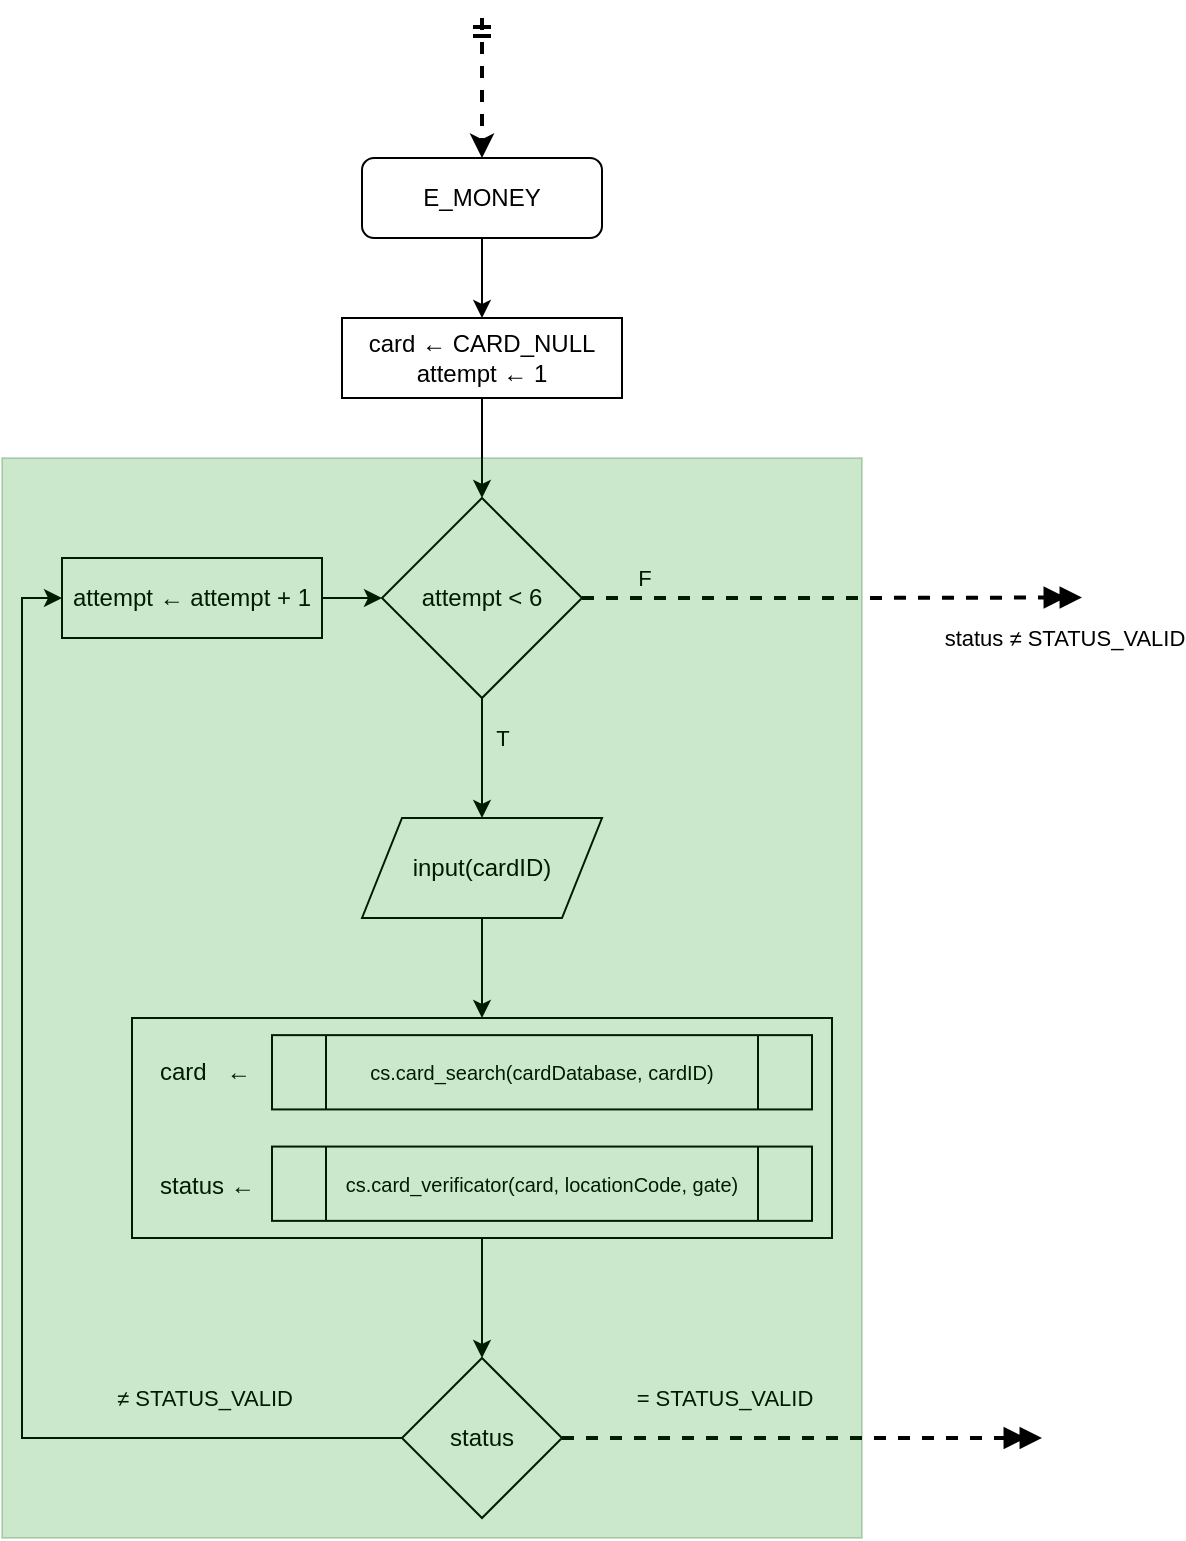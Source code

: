 <mxfile version="26.2.15">
  <diagram name="Page-1" id="Xkzo7FFZy1pReEGbahYb">
    <mxGraphModel dx="983" dy="655" grid="1" gridSize="10" guides="1" tooltips="1" connect="1" arrows="1" fold="1" page="1" pageScale="1" pageWidth="850" pageHeight="1100" math="0" shadow="0">
      <root>
        <mxCell id="0" />
        <mxCell id="1" parent="0" />
        <mxCell id="vmVULEkYCaMoy_RGsk3E-22" style="edgeStyle=orthogonalEdgeStyle;rounded=0;orthogonalLoop=1;jettySize=auto;html=1;exitX=0.5;exitY=1;exitDx=0;exitDy=0;entryX=0.5;entryY=0;entryDx=0;entryDy=0;" parent="1" source="vmVULEkYCaMoy_RGsk3E-2" target="vmVULEkYCaMoy_RGsk3E-3" edge="1">
          <mxGeometry relative="1" as="geometry" />
        </mxCell>
        <mxCell id="vmVULEkYCaMoy_RGsk3E-2" value="E_MONEY" style="rounded=1;whiteSpace=wrap;html=1;" parent="1" vertex="1">
          <mxGeometry x="320" y="140" width="120" height="40" as="geometry" />
        </mxCell>
        <mxCell id="vmVULEkYCaMoy_RGsk3E-21" style="edgeStyle=orthogonalEdgeStyle;rounded=0;orthogonalLoop=1;jettySize=auto;html=1;exitX=0.5;exitY=1;exitDx=0;exitDy=0;entryX=0.5;entryY=0;entryDx=0;entryDy=0;" parent="1" source="vmVULEkYCaMoy_RGsk3E-3" target="vmVULEkYCaMoy_RGsk3E-4" edge="1">
          <mxGeometry relative="1" as="geometry" />
        </mxCell>
        <mxCell id="vmVULEkYCaMoy_RGsk3E-3" value="card&amp;nbsp;← CARD_NULL&lt;div&gt;attempt&amp;nbsp;← 1&lt;/div&gt;" style="rounded=0;whiteSpace=wrap;html=1;" parent="1" vertex="1">
          <mxGeometry x="310" y="220" width="140" height="40" as="geometry" />
        </mxCell>
        <mxCell id="vmVULEkYCaMoy_RGsk3E-6" style="edgeStyle=orthogonalEdgeStyle;rounded=0;orthogonalLoop=1;jettySize=auto;html=1;exitX=0.5;exitY=1;exitDx=0;exitDy=0;entryX=0.5;entryY=0;entryDx=0;entryDy=0;" parent="1" source="vmVULEkYCaMoy_RGsk3E-4" target="vmVULEkYCaMoy_RGsk3E-5" edge="1">
          <mxGeometry relative="1" as="geometry" />
        </mxCell>
        <mxCell id="P7q7srPCm1o7Gx5C2iNk-3" value="T" style="edgeLabel;html=1;align=center;verticalAlign=middle;resizable=0;points=[];" vertex="1" connectable="0" parent="vmVULEkYCaMoy_RGsk3E-6">
          <mxGeometry x="-0.474" y="-6" relative="1" as="geometry">
            <mxPoint x="16" y="4" as="offset" />
          </mxGeometry>
        </mxCell>
        <mxCell id="P7q7srPCm1o7Gx5C2iNk-1" style="edgeStyle=orthogonalEdgeStyle;rounded=0;orthogonalLoop=1;jettySize=auto;html=1;exitX=1;exitY=0.5;exitDx=0;exitDy=0;endArrow=doubleBlock;endFill=1;dashed=1;strokeWidth=2;" edge="1" parent="1" source="vmVULEkYCaMoy_RGsk3E-4">
          <mxGeometry relative="1" as="geometry">
            <mxPoint x="680" y="359.727" as="targetPoint" />
          </mxGeometry>
        </mxCell>
        <mxCell id="P7q7srPCm1o7Gx5C2iNk-4" value="F" style="edgeLabel;html=1;align=center;verticalAlign=middle;resizable=0;points=[];" vertex="1" connectable="0" parent="P7q7srPCm1o7Gx5C2iNk-1">
          <mxGeometry x="-0.06" y="2" relative="1" as="geometry">
            <mxPoint x="-87" y="-8" as="offset" />
          </mxGeometry>
        </mxCell>
        <mxCell id="P7q7srPCm1o7Gx5C2iNk-5" value="status&amp;nbsp;≠ STATUS_VALID" style="edgeLabel;html=1;align=center;verticalAlign=middle;resizable=0;points=[];" vertex="1" connectable="0" parent="P7q7srPCm1o7Gx5C2iNk-1">
          <mxGeometry x="0.427" y="12" relative="1" as="geometry">
            <mxPoint x="62" y="32" as="offset" />
          </mxGeometry>
        </mxCell>
        <mxCell id="vmVULEkYCaMoy_RGsk3E-4" value="attempt &amp;lt; 6" style="rhombus;whiteSpace=wrap;html=1;" parent="1" vertex="1">
          <mxGeometry x="330" y="310" width="100" height="100" as="geometry" />
        </mxCell>
        <mxCell id="vmVULEkYCaMoy_RGsk3E-16" style="edgeStyle=orthogonalEdgeStyle;rounded=0;orthogonalLoop=1;jettySize=auto;html=1;exitX=0.5;exitY=1;exitDx=0;exitDy=0;entryX=0.5;entryY=0;entryDx=0;entryDy=0;" parent="1" source="vmVULEkYCaMoy_RGsk3E-5" target="vmVULEkYCaMoy_RGsk3E-7" edge="1">
          <mxGeometry relative="1" as="geometry" />
        </mxCell>
        <mxCell id="vmVULEkYCaMoy_RGsk3E-5" value="input(cardID)" style="shape=parallelogram;perimeter=parallelogramPerimeter;whiteSpace=wrap;html=1;fixedSize=1;" parent="1" vertex="1">
          <mxGeometry x="320" y="470" width="120" height="50" as="geometry" />
        </mxCell>
        <mxCell id="vmVULEkYCaMoy_RGsk3E-14" value="" style="group" parent="1" vertex="1" connectable="0">
          <mxGeometry x="205" y="570" width="350" height="110" as="geometry" />
        </mxCell>
        <mxCell id="vmVULEkYCaMoy_RGsk3E-7" value="card&amp;nbsp; &amp;nbsp;←&amp;nbsp;&lt;div&gt;&lt;br&gt;&lt;/div&gt;&lt;div&gt;&lt;br&gt;&lt;/div&gt;&lt;div&gt;&lt;br&gt;&lt;/div&gt;&lt;div&gt;status&amp;nbsp;←&amp;nbsp;&lt;/div&gt;" style="rounded=0;whiteSpace=wrap;html=1;align=left;spacingLeft=12;" parent="vmVULEkYCaMoy_RGsk3E-14" vertex="1">
          <mxGeometry width="350" height="110" as="geometry" />
        </mxCell>
        <mxCell id="vmVULEkYCaMoy_RGsk3E-8" value="&lt;font style=&quot;font-size: 10px;&quot;&gt;cs.card_search(cardDatabase, cardID)&lt;/font&gt;" style="shape=process;whiteSpace=wrap;html=1;backgroundOutline=1;" parent="vmVULEkYCaMoy_RGsk3E-14" vertex="1">
          <mxGeometry x="70" y="8.571" width="270" height="37.143" as="geometry" />
        </mxCell>
        <mxCell id="vmVULEkYCaMoy_RGsk3E-11" value="&lt;font style=&quot;font-size: 10px;&quot;&gt;cs.card_verificator(card, locationCode, gate)&lt;/font&gt;" style="shape=process;whiteSpace=wrap;html=1;backgroundOutline=1;" parent="vmVULEkYCaMoy_RGsk3E-14" vertex="1">
          <mxGeometry x="70" y="64.286" width="270" height="37.143" as="geometry" />
        </mxCell>
        <mxCell id="vmVULEkYCaMoy_RGsk3E-19" style="edgeStyle=orthogonalEdgeStyle;rounded=0;orthogonalLoop=1;jettySize=auto;html=1;exitX=0;exitY=0.5;exitDx=0;exitDy=0;entryX=0;entryY=0.5;entryDx=0;entryDy=0;" parent="1" source="vmVULEkYCaMoy_RGsk3E-15" target="vmVULEkYCaMoy_RGsk3E-18" edge="1">
          <mxGeometry relative="1" as="geometry" />
        </mxCell>
        <mxCell id="vmVULEkYCaMoy_RGsk3E-26" value="≠ STATUS_VALID" style="edgeLabel;html=1;align=center;verticalAlign=middle;resizable=0;points=[];" parent="vmVULEkYCaMoy_RGsk3E-19" vertex="1" connectable="0">
          <mxGeometry x="-0.684" y="-6" relative="1" as="geometry">
            <mxPoint y="-14" as="offset" />
          </mxGeometry>
        </mxCell>
        <mxCell id="vmVULEkYCaMoy_RGsk3E-27" style="edgeStyle=orthogonalEdgeStyle;rounded=0;orthogonalLoop=1;jettySize=auto;html=1;strokeWidth=2;dashed=1;startArrow=none;startFill=0;endArrow=doubleBlock;endFill=1;" parent="1" source="vmVULEkYCaMoy_RGsk3E-15" edge="1">
          <mxGeometry relative="1" as="geometry">
            <mxPoint x="660" y="780" as="targetPoint" />
          </mxGeometry>
        </mxCell>
        <mxCell id="vmVULEkYCaMoy_RGsk3E-28" value="= STATUS_VALID" style="edgeLabel;html=1;align=center;verticalAlign=middle;resizable=0;points=[];" parent="vmVULEkYCaMoy_RGsk3E-27" vertex="1" connectable="0">
          <mxGeometry x="-0.257" y="2" relative="1" as="geometry">
            <mxPoint x="-9" y="-18" as="offset" />
          </mxGeometry>
        </mxCell>
        <mxCell id="vmVULEkYCaMoy_RGsk3E-15" value="status" style="rhombus;whiteSpace=wrap;html=1;" parent="1" vertex="1">
          <mxGeometry x="340" y="740" width="80" height="80" as="geometry" />
        </mxCell>
        <mxCell id="vmVULEkYCaMoy_RGsk3E-20" style="edgeStyle=orthogonalEdgeStyle;rounded=0;orthogonalLoop=1;jettySize=auto;html=1;exitX=1;exitY=0.5;exitDx=0;exitDy=0;entryX=0;entryY=0.5;entryDx=0;entryDy=0;" parent="1" source="vmVULEkYCaMoy_RGsk3E-18" target="vmVULEkYCaMoy_RGsk3E-4" edge="1">
          <mxGeometry relative="1" as="geometry" />
        </mxCell>
        <mxCell id="vmVULEkYCaMoy_RGsk3E-18" value="attempt&amp;nbsp;← attempt + 1" style="rounded=0;whiteSpace=wrap;html=1;" parent="1" vertex="1">
          <mxGeometry x="170" y="340" width="130" height="40" as="geometry" />
        </mxCell>
        <mxCell id="vmVULEkYCaMoy_RGsk3E-23" style="edgeStyle=orthogonalEdgeStyle;rounded=0;orthogonalLoop=1;jettySize=auto;html=1;exitX=0.5;exitY=1;exitDx=0;exitDy=0;entryX=0.5;entryY=0;entryDx=0;entryDy=0;" parent="1" source="vmVULEkYCaMoy_RGsk3E-7" target="vmVULEkYCaMoy_RGsk3E-15" edge="1">
          <mxGeometry relative="1" as="geometry" />
        </mxCell>
        <mxCell id="vmVULEkYCaMoy_RGsk3E-29" value="" style="rounded=0;whiteSpace=wrap;html=1;fillColor=#008a00;fontColor=#ffffff;strokeColor=#005700;opacity=20;" parent="1" vertex="1">
          <mxGeometry x="140" y="290" width="430" height="540" as="geometry" />
        </mxCell>
        <mxCell id="vmVULEkYCaMoy_RGsk3E-30" value="" style="endArrow=classic;html=1;rounded=0;entryX=0.5;entryY=0;entryDx=0;entryDy=0;dashed=1;startArrow=ERmandOne;startFill=0;strokeWidth=2;" parent="1" target="vmVULEkYCaMoy_RGsk3E-2" edge="1">
          <mxGeometry width="50" height="50" relative="1" as="geometry">
            <mxPoint x="380" y="70" as="sourcePoint" />
            <mxPoint x="390" y="30" as="targetPoint" />
          </mxGeometry>
        </mxCell>
      </root>
    </mxGraphModel>
  </diagram>
</mxfile>
